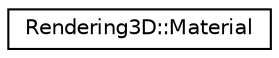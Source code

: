 digraph "Graphical Class Hierarchy"
{
 // LATEX_PDF_SIZE
  edge [fontname="Helvetica",fontsize="10",labelfontname="Helvetica",labelfontsize="10"];
  node [fontname="Helvetica",fontsize="10",shape=record];
  rankdir="LR";
  Node0 [label="Rendering3D::Material",height=0.2,width=0.4,color="black", fillcolor="white", style="filled",URL="$class_rendering3_d_1_1_material.html",tooltip="Material."];
}
